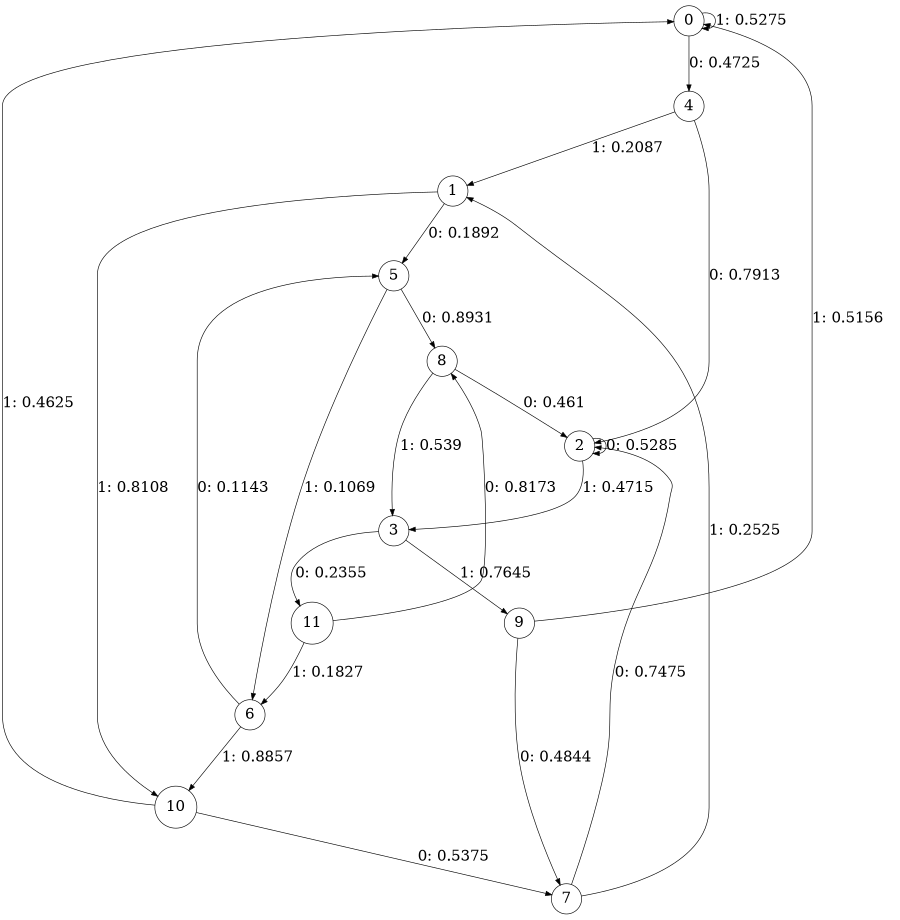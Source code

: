 digraph "ch15concat_phase3_L4" {
size = "6,8.5";
ratio = "fill";
node [shape = circle];
node [fontsize = 24];
edge [fontsize = 24];
0 -> 4 [label = "0: 0.4725   "];
0 -> 0 [label = "1: 0.5275   "];
1 -> 5 [label = "0: 0.1892   "];
1 -> 10 [label = "1: 0.8108   "];
2 -> 2 [label = "0: 0.5285   "];
2 -> 3 [label = "1: 0.4715   "];
3 -> 11 [label = "0: 0.2355   "];
3 -> 9 [label = "1: 0.7645   "];
4 -> 2 [label = "0: 0.7913   "];
4 -> 1 [label = "1: 0.2087   "];
5 -> 8 [label = "0: 0.8931   "];
5 -> 6 [label = "1: 0.1069   "];
6 -> 5 [label = "0: 0.1143   "];
6 -> 10 [label = "1: 0.8857   "];
7 -> 2 [label = "0: 0.7475   "];
7 -> 1 [label = "1: 0.2525   "];
8 -> 2 [label = "0: 0.461    "];
8 -> 3 [label = "1: 0.539    "];
9 -> 7 [label = "0: 0.4844   "];
9 -> 0 [label = "1: 0.5156   "];
10 -> 7 [label = "0: 0.5375   "];
10 -> 0 [label = "1: 0.4625   "];
11 -> 8 [label = "0: 0.8173   "];
11 -> 6 [label = "1: 0.1827   "];
}